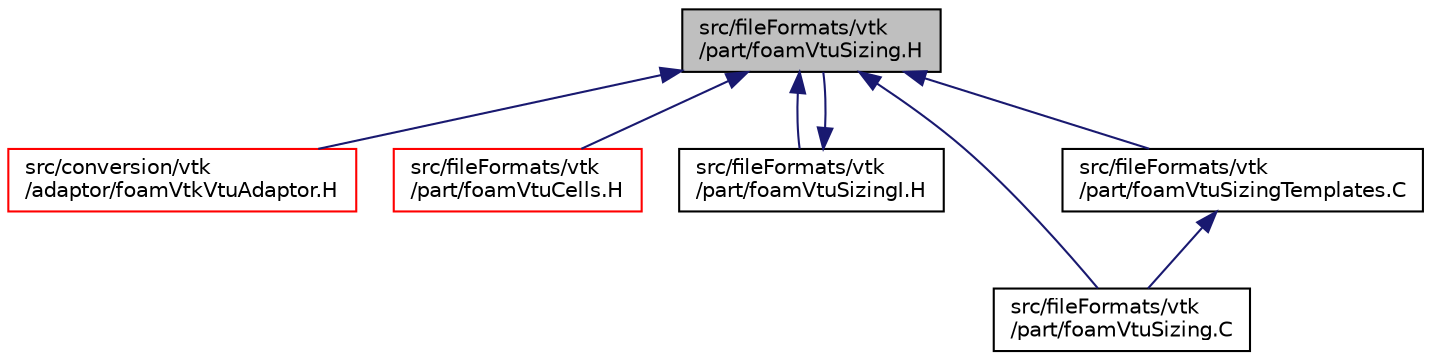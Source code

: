 digraph "src/fileFormats/vtk/part/foamVtuSizing.H"
{
  bgcolor="transparent";
  edge [fontname="Helvetica",fontsize="10",labelfontname="Helvetica",labelfontsize="10"];
  node [fontname="Helvetica",fontsize="10",shape=record];
  Node1 [label="src/fileFormats/vtk\l/part/foamVtuSizing.H",height=0.2,width=0.4,color="black", fillcolor="grey75", style="filled" fontcolor="black"];
  Node1 -> Node2 [dir="back",color="midnightblue",fontsize="10",style="solid",fontname="Helvetica"];
  Node2 [label="src/conversion/vtk\l/adaptor/foamVtkVtuAdaptor.H",height=0.2,width=0.4,color="red",URL="$foamVtkVtuAdaptor_8H.html"];
  Node1 -> Node3 [dir="back",color="midnightblue",fontsize="10",style="solid",fontname="Helvetica"];
  Node3 [label="src/fileFormats/vtk\l/part/foamVtuCells.H",height=0.2,width=0.4,color="red",URL="$foamVtuCells_8H.html"];
  Node1 -> Node4 [dir="back",color="midnightblue",fontsize="10",style="solid",fontname="Helvetica"];
  Node4 [label="src/fileFormats/vtk\l/part/foamVtuSizingI.H",height=0.2,width=0.4,color="black",URL="$foamVtuSizingI_8H.html"];
  Node4 -> Node1 [dir="back",color="midnightblue",fontsize="10",style="solid",fontname="Helvetica"];
  Node1 -> Node5 [dir="back",color="midnightblue",fontsize="10",style="solid",fontname="Helvetica"];
  Node5 [label="src/fileFormats/vtk\l/part/foamVtuSizing.C",height=0.2,width=0.4,color="black",URL="$foamVtuSizing_8C.html"];
  Node1 -> Node6 [dir="back",color="midnightblue",fontsize="10",style="solid",fontname="Helvetica"];
  Node6 [label="src/fileFormats/vtk\l/part/foamVtuSizingTemplates.C",height=0.2,width=0.4,color="black",URL="$foamVtuSizingTemplates_8C.html"];
  Node6 -> Node5 [dir="back",color="midnightblue",fontsize="10",style="solid",fontname="Helvetica"];
}
